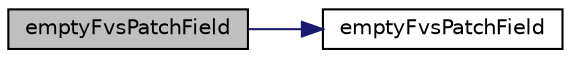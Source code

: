 digraph "emptyFvsPatchField"
{
  bgcolor="transparent";
  edge [fontname="Helvetica",fontsize="10",labelfontname="Helvetica",labelfontsize="10"];
  node [fontname="Helvetica",fontsize="10",shape=record];
  rankdir="LR";
  Node108 [label="emptyFvsPatchField",height=0.2,width=0.4,color="black", fillcolor="grey75", style="filled", fontcolor="black"];
  Node108 -> Node109 [color="midnightblue",fontsize="10",style="solid",fontname="Helvetica"];
  Node109 [label="emptyFvsPatchField",height=0.2,width=0.4,color="black",URL="$a23213.html#a99e89ec202a5cd8ff586120e4c8e6688",tooltip="Construct from patch and internal field. "];
}
